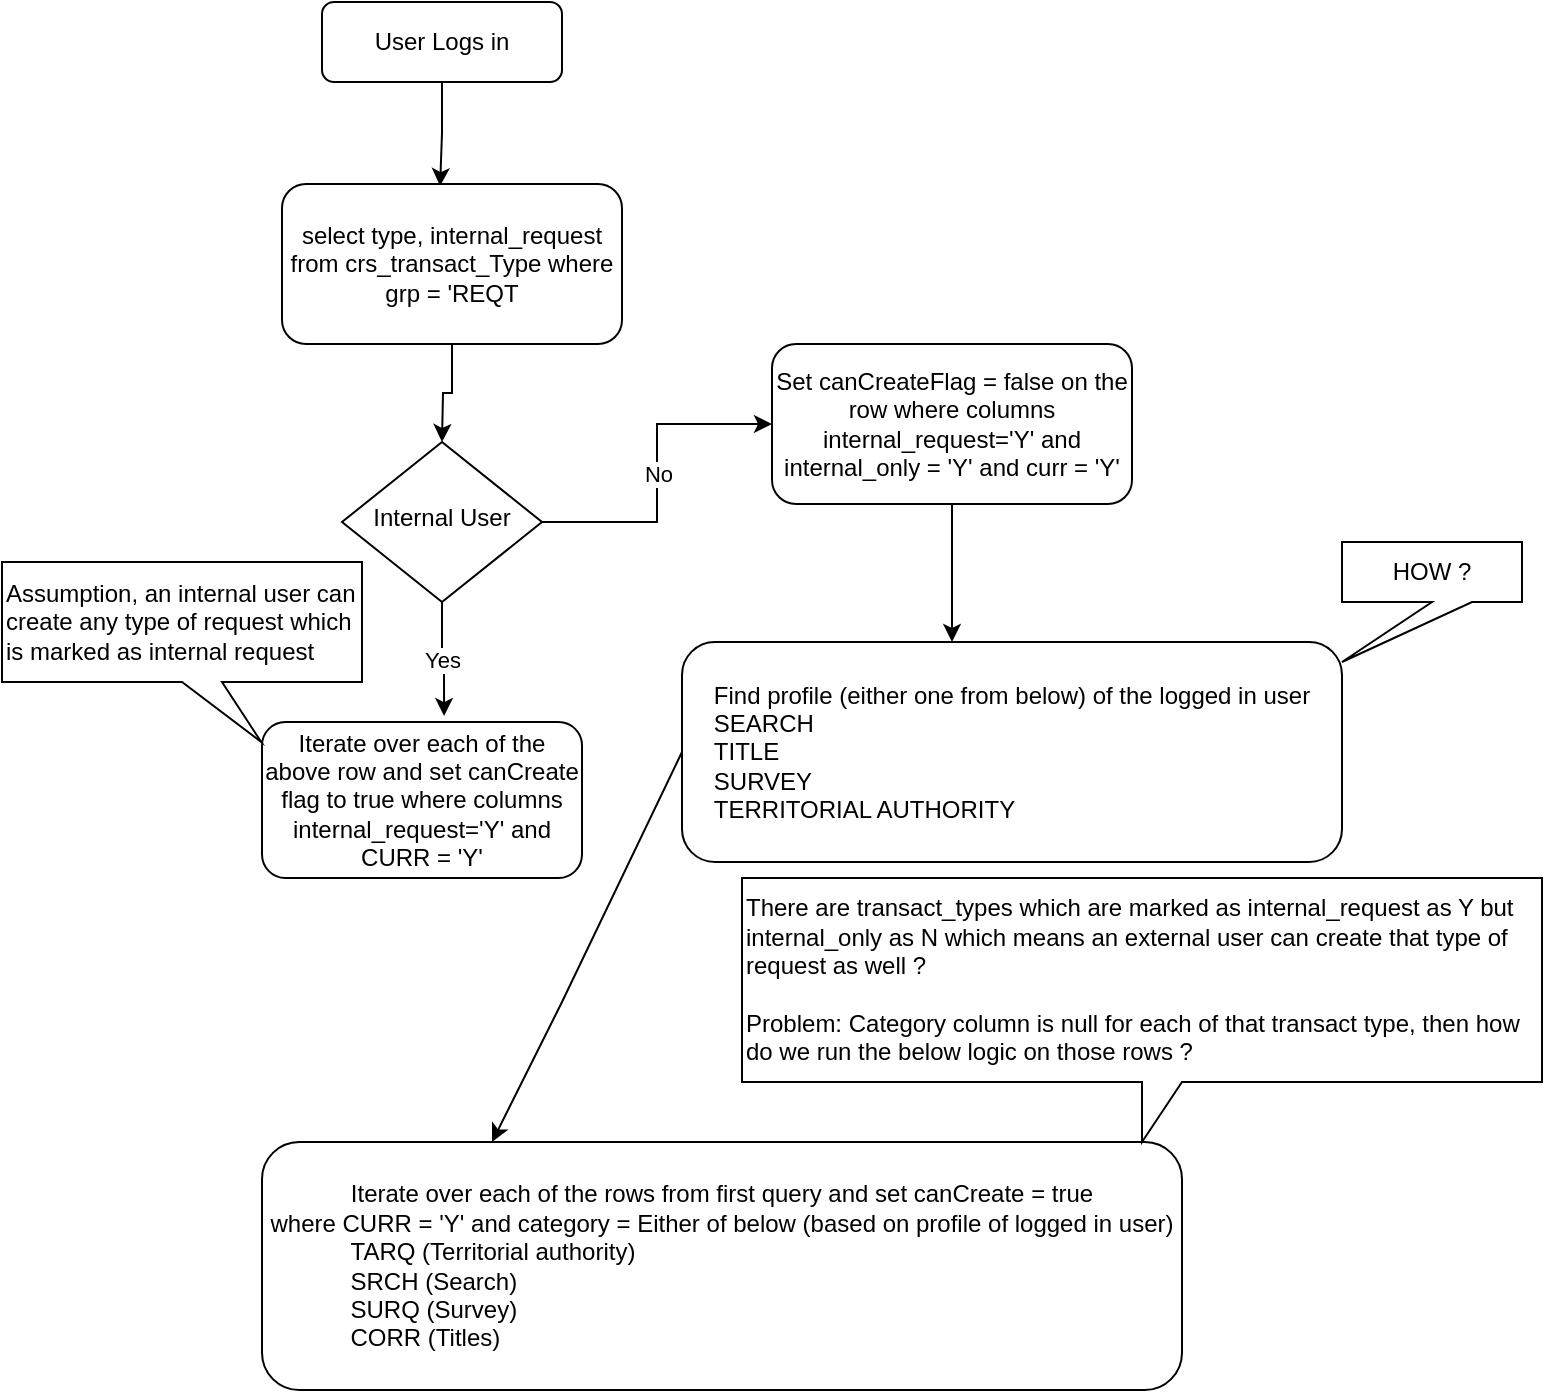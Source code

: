<mxfile version="20.4.2" type="github">
  <diagram id="C5RBs43oDa-KdzZeNtuy" name="Page-1">
    <mxGraphModel dx="1422" dy="762" grid="1" gridSize="10" guides="1" tooltips="1" connect="1" arrows="1" fold="1" page="1" pageScale="1" pageWidth="827" pageHeight="1169" math="0" shadow="0">
      <root>
        <mxCell id="WIyWlLk6GJQsqaUBKTNV-0" />
        <mxCell id="WIyWlLk6GJQsqaUBKTNV-1" parent="WIyWlLk6GJQsqaUBKTNV-0" />
        <mxCell id="ddgU64rcD_rprVMXC0fK-18" style="edgeStyle=orthogonalEdgeStyle;rounded=0;orthogonalLoop=1;jettySize=auto;html=1;entryX=0.465;entryY=0.013;entryDx=0;entryDy=0;entryPerimeter=0;" edge="1" parent="WIyWlLk6GJQsqaUBKTNV-1" source="WIyWlLk6GJQsqaUBKTNV-3" target="ddgU64rcD_rprVMXC0fK-0">
          <mxGeometry relative="1" as="geometry" />
        </mxCell>
        <mxCell id="WIyWlLk6GJQsqaUBKTNV-3" value="User Logs in" style="rounded=1;whiteSpace=wrap;html=1;fontSize=12;glass=0;strokeWidth=1;shadow=0;" parent="WIyWlLk6GJQsqaUBKTNV-1" vertex="1">
          <mxGeometry x="170" y="70" width="120" height="40" as="geometry" />
        </mxCell>
        <mxCell id="ddgU64rcD_rprVMXC0fK-22" value="Yes" style="edgeStyle=orthogonalEdgeStyle;rounded=0;orthogonalLoop=1;jettySize=auto;html=1;exitX=0.5;exitY=1;exitDx=0;exitDy=0;entryX=0.569;entryY=-0.038;entryDx=0;entryDy=0;entryPerimeter=0;" edge="1" parent="WIyWlLk6GJQsqaUBKTNV-1" source="WIyWlLk6GJQsqaUBKTNV-6" target="WIyWlLk6GJQsqaUBKTNV-11">
          <mxGeometry relative="1" as="geometry" />
        </mxCell>
        <mxCell id="ddgU64rcD_rprVMXC0fK-24" value="No" style="edgeStyle=orthogonalEdgeStyle;rounded=0;orthogonalLoop=1;jettySize=auto;html=1;exitX=1;exitY=0.5;exitDx=0;exitDy=0;entryX=0;entryY=0.5;entryDx=0;entryDy=0;" edge="1" parent="WIyWlLk6GJQsqaUBKTNV-1" source="WIyWlLk6GJQsqaUBKTNV-6" target="ddgU64rcD_rprVMXC0fK-23">
          <mxGeometry relative="1" as="geometry">
            <mxPoint x="370" y="330" as="targetPoint" />
          </mxGeometry>
        </mxCell>
        <mxCell id="WIyWlLk6GJQsqaUBKTNV-6" value="Internal User" style="rhombus;whiteSpace=wrap;html=1;shadow=0;fontFamily=Helvetica;fontSize=12;align=center;strokeWidth=1;spacing=6;spacingTop=-4;" parent="WIyWlLk6GJQsqaUBKTNV-1" vertex="1">
          <mxGeometry x="180" y="290" width="100" height="80" as="geometry" />
        </mxCell>
        <mxCell id="WIyWlLk6GJQsqaUBKTNV-11" value="Iterate over each of the above row and set canCreate flag to true where columns internal_request=&#39;Y&#39; and CURR = &#39;Y&#39;" style="rounded=1;whiteSpace=wrap;html=1;fontSize=12;glass=0;strokeWidth=1;shadow=0;" parent="WIyWlLk6GJQsqaUBKTNV-1" vertex="1">
          <mxGeometry x="140" y="430" width="160" height="78" as="geometry" />
        </mxCell>
        <mxCell id="ddgU64rcD_rprVMXC0fK-20" style="edgeStyle=orthogonalEdgeStyle;rounded=0;orthogonalLoop=1;jettySize=auto;html=1;exitX=0.5;exitY=1;exitDx=0;exitDy=0;" edge="1" parent="WIyWlLk6GJQsqaUBKTNV-1" source="ddgU64rcD_rprVMXC0fK-0">
          <mxGeometry relative="1" as="geometry">
            <mxPoint x="230" y="290" as="targetPoint" />
          </mxGeometry>
        </mxCell>
        <mxCell id="ddgU64rcD_rprVMXC0fK-0" value="select type, internal_request from crs_transact_Type where grp = &#39;REQT" style="rounded=1;whiteSpace=wrap;html=1;fontSize=12;glass=0;strokeWidth=1;shadow=0;" vertex="1" parent="WIyWlLk6GJQsqaUBKTNV-1">
          <mxGeometry x="150" y="161" width="170" height="80" as="geometry" />
        </mxCell>
        <mxCell id="ddgU64rcD_rprVMXC0fK-27" value="" style="edgeStyle=orthogonalEdgeStyle;rounded=0;orthogonalLoop=1;jettySize=auto;html=1;" edge="1" parent="WIyWlLk6GJQsqaUBKTNV-1" source="ddgU64rcD_rprVMXC0fK-23" target="ddgU64rcD_rprVMXC0fK-25">
          <mxGeometry relative="1" as="geometry">
            <Array as="points">
              <mxPoint x="460" y="400" />
              <mxPoint x="460" y="400" />
            </Array>
          </mxGeometry>
        </mxCell>
        <mxCell id="ddgU64rcD_rprVMXC0fK-23" value="Set canCreateFlag = false on the row where columns internal_request=&#39;Y&#39; and internal_only = &#39;Y&#39; and curr = &#39;Y&#39;" style="rounded=1;whiteSpace=wrap;html=1;" vertex="1" parent="WIyWlLk6GJQsqaUBKTNV-1">
          <mxGeometry x="395" y="241" width="180" height="80" as="geometry" />
        </mxCell>
        <mxCell id="ddgU64rcD_rprVMXC0fK-25" value="&lt;div style=&quot;text-align: left;&quot;&gt;&lt;span style=&quot;background-color: initial;&quot;&gt;Find profile (either one from below) of the logged in user&lt;/span&gt;&lt;/div&gt;&lt;div style=&quot;text-align: left;&quot;&gt;&lt;span style=&quot;background-color: initial;&quot;&gt;SEARCH&lt;/span&gt;&lt;/div&gt;&lt;div style=&quot;text-align: left;&quot;&gt;&lt;span style=&quot;background-color: initial;&quot;&gt;TITLE&lt;/span&gt;&lt;/div&gt;&lt;div style=&quot;text-align: left;&quot;&gt;&lt;span style=&quot;background-color: initial;&quot;&gt;SURVEY&lt;/span&gt;&lt;/div&gt;&lt;div style=&quot;text-align: left;&quot;&gt;&lt;span style=&quot;background-color: initial;&quot;&gt;TERRITORIAL AUTHORITY&lt;/span&gt;&lt;/div&gt;" style="rounded=1;whiteSpace=wrap;html=1;" vertex="1" parent="WIyWlLk6GJQsqaUBKTNV-1">
          <mxGeometry x="350" y="390" width="330" height="110" as="geometry" />
        </mxCell>
        <mxCell id="ddgU64rcD_rprVMXC0fK-28" value="Iterate over each of the rows from first query and set canCreate = true &lt;br&gt;where CURR = &#39;Y&#39; and category = Either of below (based on profile of logged in user)&lt;br&gt;&lt;blockquote style=&quot;margin: 0 0 0 40px; border: none; padding: 0px;&quot;&gt;&lt;div style=&quot;text-align: left;&quot;&gt;&lt;span style=&quot;background-color: initial;&quot;&gt;TARQ (Territorial authority)&lt;/span&gt;&lt;/div&gt;&lt;div style=&quot;text-align: left;&quot;&gt;&lt;span style=&quot;background-color: initial;&quot;&gt;SRCH (Search)&lt;/span&gt;&lt;/div&gt;&lt;div style=&quot;text-align: left;&quot;&gt;&lt;span style=&quot;background-color: initial;&quot;&gt;SURQ (Survey)&lt;/span&gt;&lt;/div&gt;&lt;div style=&quot;text-align: left;&quot;&gt;&lt;span style=&quot;background-color: initial;&quot;&gt;CORR (Titles)&lt;/span&gt;&lt;/div&gt;&lt;/blockquote&gt;" style="rounded=1;whiteSpace=wrap;html=1;" vertex="1" parent="WIyWlLk6GJQsqaUBKTNV-1">
          <mxGeometry x="140" y="640" width="460" height="124" as="geometry" />
        </mxCell>
        <mxCell id="ddgU64rcD_rprVMXC0fK-35" value="HOW ?" style="shape=callout;whiteSpace=wrap;html=1;perimeter=calloutPerimeter;position2=0;" vertex="1" parent="WIyWlLk6GJQsqaUBKTNV-1">
          <mxGeometry x="680" y="340" width="90" height="60" as="geometry" />
        </mxCell>
        <mxCell id="ddgU64rcD_rprVMXC0fK-36" value="There are transact_types which are marked as internal_request as Y but internal_only as N which means an external user can create that type of request as well ?&lt;br&gt;&lt;br&gt;Problem: Category column is null for each of that transact type, then how do we run the below logic on those rows ?" style="shape=callout;whiteSpace=wrap;html=1;perimeter=calloutPerimeter;align=left;" vertex="1" parent="WIyWlLk6GJQsqaUBKTNV-1">
          <mxGeometry x="380" y="508" width="400" height="132" as="geometry" />
        </mxCell>
        <mxCell id="ddgU64rcD_rprVMXC0fK-41" value="" style="endArrow=classic;html=1;rounded=0;exitX=0;exitY=0.5;exitDx=0;exitDy=0;entryX=0.25;entryY=0;entryDx=0;entryDy=0;" edge="1" parent="WIyWlLk6GJQsqaUBKTNV-1" source="ddgU64rcD_rprVMXC0fK-25" target="ddgU64rcD_rprVMXC0fK-28">
          <mxGeometry width="50" height="50" relative="1" as="geometry">
            <mxPoint x="361" y="500" as="sourcePoint" />
            <mxPoint x="361" y="600" as="targetPoint" />
            <Array as="points">
              <mxPoint x="290" y="570" />
            </Array>
          </mxGeometry>
        </mxCell>
        <mxCell id="ddgU64rcD_rprVMXC0fK-42" value="Assumption, an internal user can create any type of request which is marked as internal request" style="shape=callout;whiteSpace=wrap;html=1;perimeter=calloutPerimeter;position2=0.72;align=left;" vertex="1" parent="WIyWlLk6GJQsqaUBKTNV-1">
          <mxGeometry x="10" y="350" width="180" height="90" as="geometry" />
        </mxCell>
      </root>
    </mxGraphModel>
  </diagram>
</mxfile>
